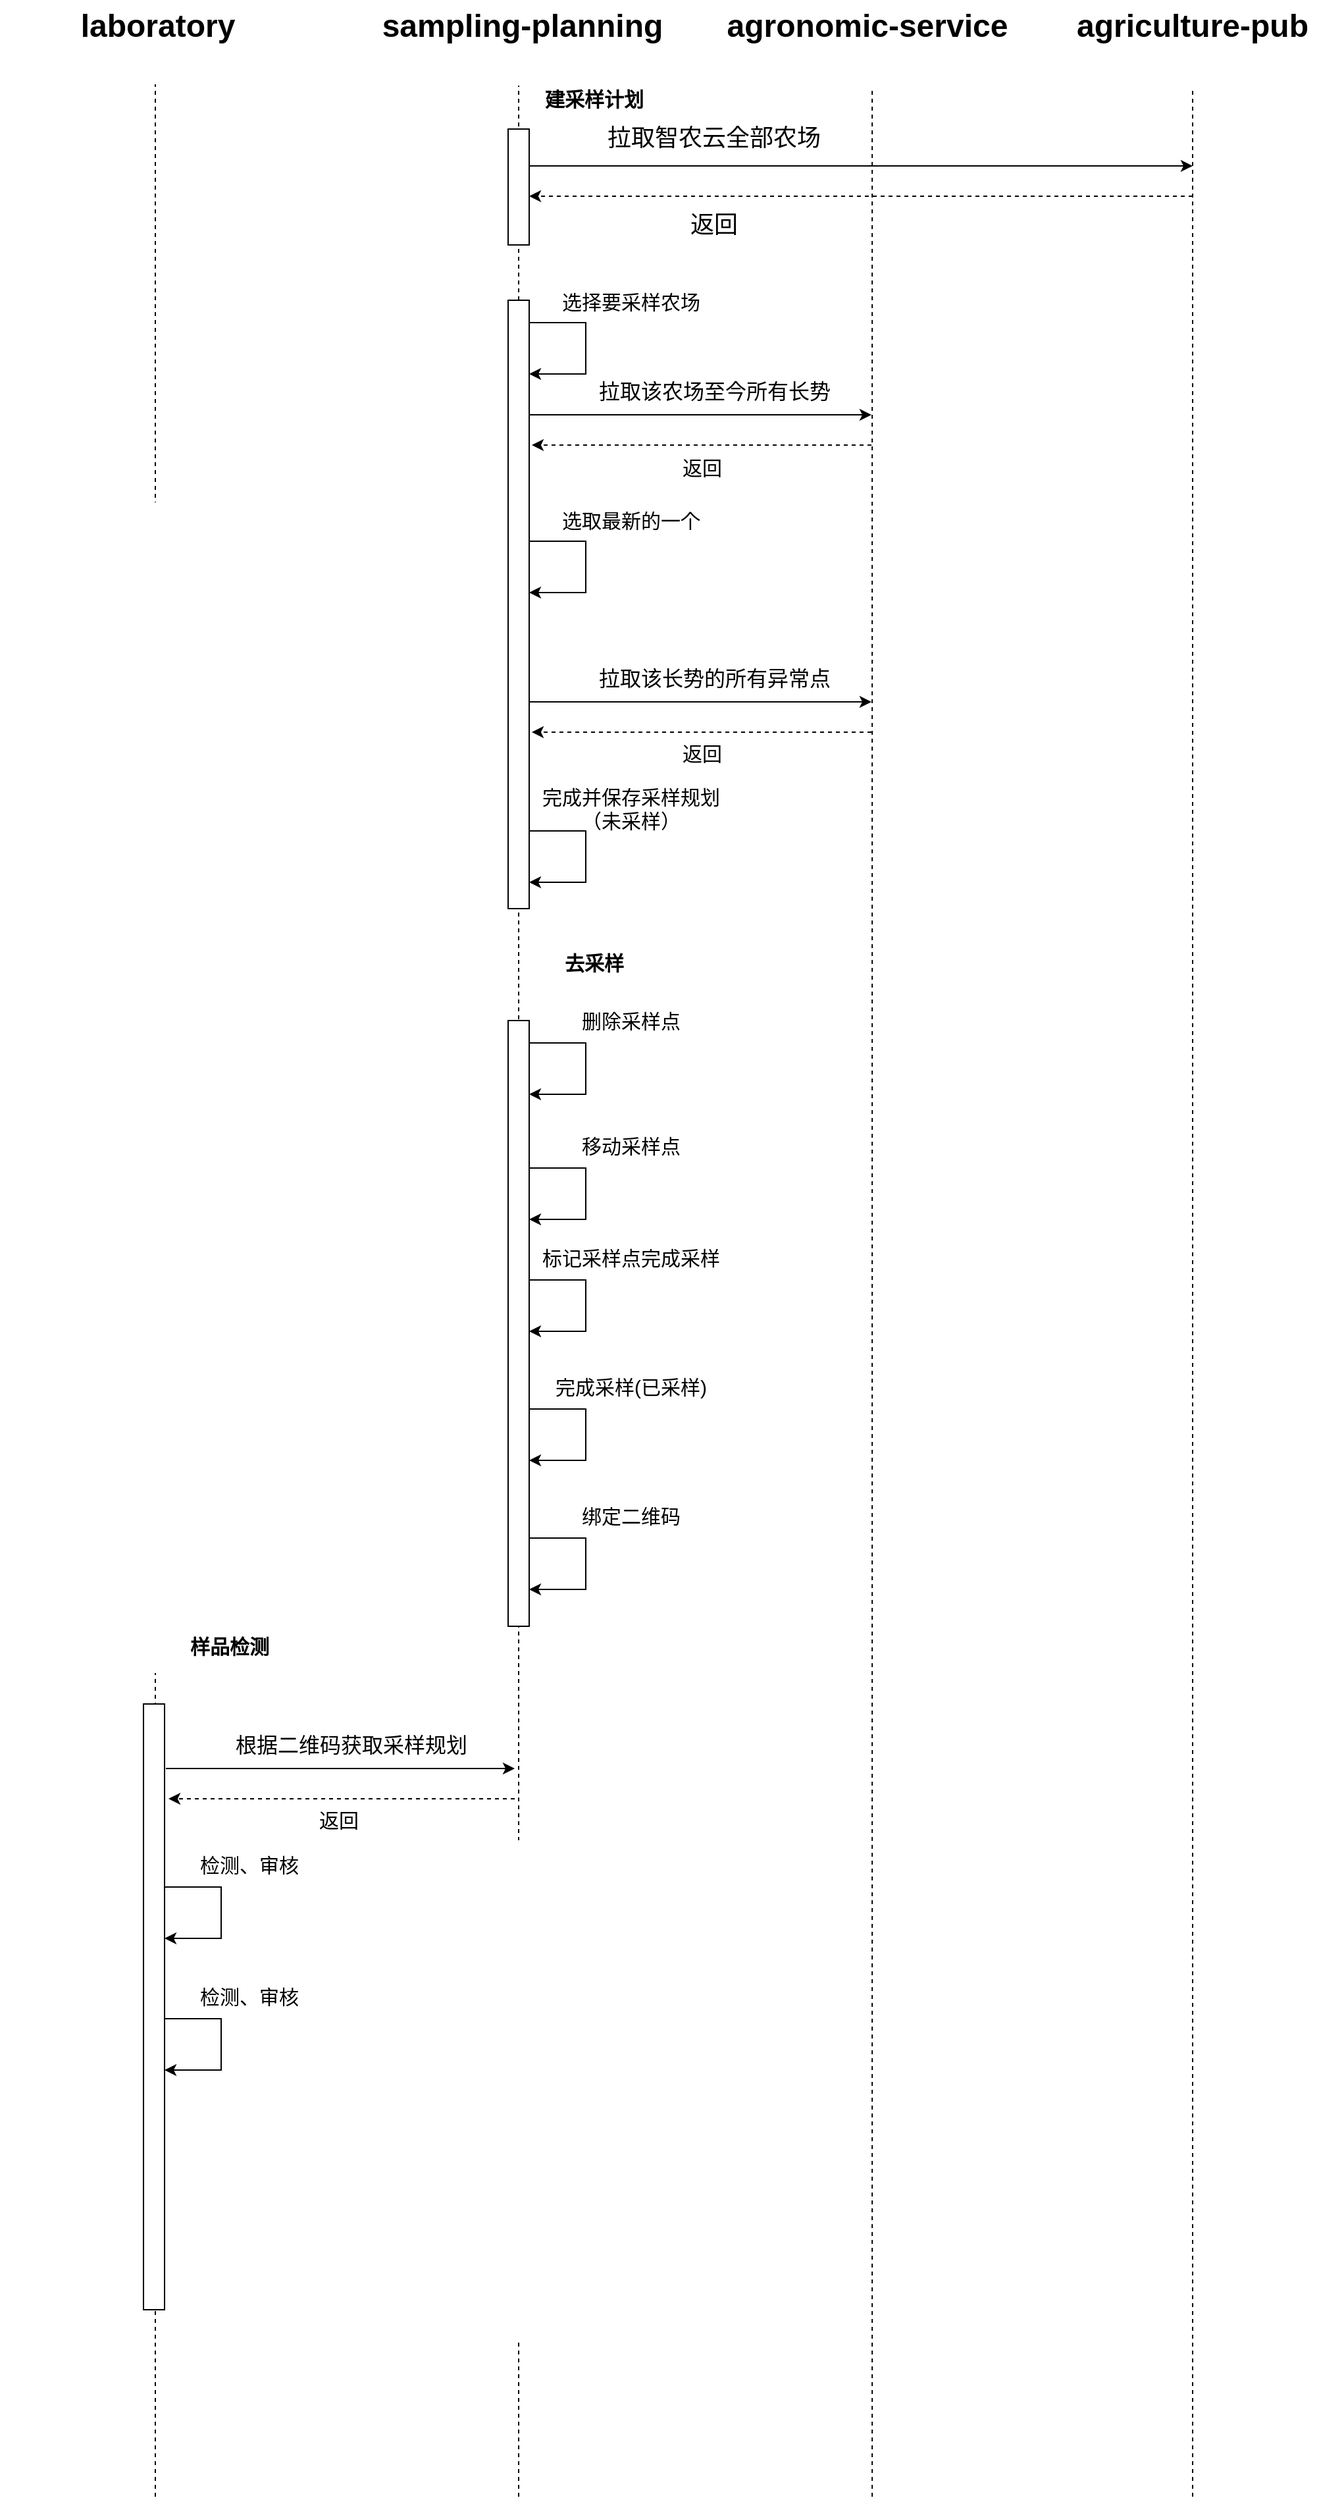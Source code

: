 <mxfile version="28.1.0">
  <diagram name="第 1 页" id="HEAbph3sUWfqRwcuv7hl">
    <mxGraphModel dx="2993" dy="2738" grid="0" gridSize="10" guides="1" tooltips="1" connect="1" arrows="1" fold="1" page="0" pageScale="1" pageWidth="827" pageHeight="1169" math="0" shadow="0">
      <root>
        <mxCell id="0" />
        <mxCell id="1" parent="0" />
        <mxCell id="rphOo0Vk9jjCKU_iD-gh-1" value="" style="endArrow=none;dashed=1;html=1;rounded=0;" edge="1" parent="1">
          <mxGeometry width="50" height="50" relative="1" as="geometry">
            <mxPoint x="132" y="700" as="sourcePoint" />
            <mxPoint x="132" y="-1131" as="targetPoint" />
          </mxGeometry>
        </mxCell>
        <mxCell id="rphOo0Vk9jjCKU_iD-gh-2" value="" style="endArrow=none;dashed=1;html=1;rounded=0;" edge="1" parent="1">
          <mxGeometry width="50" height="50" relative="1" as="geometry">
            <mxPoint x="400.58" y="700" as="sourcePoint" />
            <mxPoint x="400.58" y="-1129" as="targetPoint" />
          </mxGeometry>
        </mxCell>
        <mxCell id="rphOo0Vk9jjCKU_iD-gh-3" value="&lt;font style=&quot;font-size: 24px;&quot;&gt;sampling-planning&lt;/font&gt;" style="text;html=1;align=center;verticalAlign=middle;whiteSpace=wrap;rounded=0;fontStyle=1;fontSize=29;" vertex="1" parent="1">
          <mxGeometry x="15" y="-1193" width="240" height="30" as="geometry" />
        </mxCell>
        <mxCell id="rphOo0Vk9jjCKU_iD-gh-4" value="&lt;font style=&quot;font-size: 24px;&quot;&gt;agronomic-service&lt;/font&gt;" style="text;html=1;align=center;verticalAlign=middle;whiteSpace=wrap;rounded=0;fontStyle=1;fontSize=29;" vertex="1" parent="1">
          <mxGeometry x="287" y="-1193" width="220" height="30" as="geometry" />
        </mxCell>
        <mxCell id="rphOo0Vk9jjCKU_iD-gh-7" value="" style="endArrow=none;dashed=1;html=1;rounded=0;" edge="1" parent="1">
          <mxGeometry width="50" height="50" relative="1" as="geometry">
            <mxPoint x="644" y="700" as="sourcePoint" />
            <mxPoint x="644" y="-1129" as="targetPoint" />
          </mxGeometry>
        </mxCell>
        <mxCell id="rphOo0Vk9jjCKU_iD-gh-8" value="&lt;font style=&quot;font-size: 24px;&quot;&gt;agriculture-pub&lt;/font&gt;" style="text;html=1;align=center;verticalAlign=middle;whiteSpace=wrap;rounded=0;fontStyle=1;fontSize=29;" vertex="1" parent="1">
          <mxGeometry x="549" y="-1193" width="190" height="30" as="geometry" />
        </mxCell>
        <mxCell id="rphOo0Vk9jjCKU_iD-gh-12" value="" style="endArrow=classic;html=1;rounded=0;" edge="1" parent="1">
          <mxGeometry width="50" height="50" relative="1" as="geometry">
            <mxPoint x="134" y="-1070" as="sourcePoint" />
            <mxPoint x="644" y="-1070" as="targetPoint" />
          </mxGeometry>
        </mxCell>
        <mxCell id="rphOo0Vk9jjCKU_iD-gh-13" value="&lt;font style=&quot;font-size: 18px;&quot;&gt;拉取智农云全部农场&lt;/font&gt;" style="text;html=1;align=center;verticalAlign=middle;whiteSpace=wrap;rounded=0;" vertex="1" parent="1">
          <mxGeometry x="193" y="-1106" width="175" height="30" as="geometry" />
        </mxCell>
        <mxCell id="rphOo0Vk9jjCKU_iD-gh-14" value="" style="endArrow=none;dashed=1;html=1;rounded=0;" edge="1" parent="1">
          <mxGeometry width="50" height="50" relative="1" as="geometry">
            <mxPoint x="-144" y="700" as="sourcePoint" />
            <mxPoint x="-144" y="-1132" as="targetPoint" />
          </mxGeometry>
        </mxCell>
        <mxCell id="rphOo0Vk9jjCKU_iD-gh-15" value="&lt;font style=&quot;font-size: 24px;&quot;&gt;laboratory&lt;/font&gt;" style="text;html=1;align=center;verticalAlign=middle;whiteSpace=wrap;rounded=0;fontStyle=1;fontSize=29;" vertex="1" parent="1">
          <mxGeometry x="-262" y="-1193" width="240" height="30" as="geometry" />
        </mxCell>
        <mxCell id="rphOo0Vk9jjCKU_iD-gh-17" value="" style="endArrow=classic;html=1;rounded=0;dashed=1;" edge="1" parent="1">
          <mxGeometry width="50" height="50" relative="1" as="geometry">
            <mxPoint x="644" y="-1047" as="sourcePoint" />
            <mxPoint x="140" y="-1047" as="targetPoint" />
          </mxGeometry>
        </mxCell>
        <mxCell id="rphOo0Vk9jjCKU_iD-gh-18" value="&lt;span style=&quot;font-size: 18px;&quot;&gt;返回&lt;/span&gt;" style="text;html=1;align=center;verticalAlign=middle;whiteSpace=wrap;rounded=0;" vertex="1" parent="1">
          <mxGeometry x="193" y="-1040" width="175" height="30" as="geometry" />
        </mxCell>
        <mxCell id="rphOo0Vk9jjCKU_iD-gh-19" value="" style="rounded=0;whiteSpace=wrap;html=1;" vertex="1" parent="1">
          <mxGeometry x="124" y="-1098" width="16" height="88" as="geometry" />
        </mxCell>
        <mxCell id="rphOo0Vk9jjCKU_iD-gh-20" value="" style="rounded=0;whiteSpace=wrap;html=1;" vertex="1" parent="1">
          <mxGeometry x="124" y="-968" width="16" height="462" as="geometry" />
        </mxCell>
        <mxCell id="rphOo0Vk9jjCKU_iD-gh-22" value="" style="endArrow=classic;html=1;rounded=0;" edge="1" parent="1">
          <mxGeometry width="50" height="50" relative="1" as="geometry">
            <mxPoint x="140" y="-951" as="sourcePoint" />
            <mxPoint x="140" y="-912" as="targetPoint" />
            <Array as="points">
              <mxPoint x="183" y="-951" />
              <mxPoint x="183" y="-912" />
            </Array>
          </mxGeometry>
        </mxCell>
        <mxCell id="rphOo0Vk9jjCKU_iD-gh-23" value="&lt;font style=&quot;font-size: 15px;&quot;&gt;选择要采样农场&lt;/font&gt;" style="text;html=1;align=center;verticalAlign=middle;whiteSpace=wrap;rounded=0;" vertex="1" parent="1">
          <mxGeometry x="130" y="-982" width="175" height="30" as="geometry" />
        </mxCell>
        <mxCell id="rphOo0Vk9jjCKU_iD-gh-24" value="" style="endArrow=classic;html=1;rounded=0;" edge="1" parent="1">
          <mxGeometry width="50" height="50" relative="1" as="geometry">
            <mxPoint x="140" y="-881" as="sourcePoint" />
            <mxPoint x="400" y="-881" as="targetPoint" />
          </mxGeometry>
        </mxCell>
        <mxCell id="rphOo0Vk9jjCKU_iD-gh-25" value="&lt;font&gt;拉取该农场至今所有长势&lt;/font&gt;" style="text;html=1;align=center;verticalAlign=middle;whiteSpace=wrap;rounded=0;fontSize=16;" vertex="1" parent="1">
          <mxGeometry x="183.5" y="-914" width="194" height="30" as="geometry" />
        </mxCell>
        <mxCell id="rphOo0Vk9jjCKU_iD-gh-26" value="" style="endArrow=classic;html=1;rounded=0;dashed=1;" edge="1" parent="1">
          <mxGeometry width="50" height="50" relative="1" as="geometry">
            <mxPoint x="400" y="-858" as="sourcePoint" />
            <mxPoint x="142" y="-858" as="targetPoint" />
          </mxGeometry>
        </mxCell>
        <mxCell id="rphOo0Vk9jjCKU_iD-gh-27" value="&lt;span style=&quot;font-size: 15px;&quot;&gt;返回&lt;/span&gt;" style="text;html=1;align=center;verticalAlign=middle;whiteSpace=wrap;rounded=0;" vertex="1" parent="1">
          <mxGeometry x="183.5" y="-856" width="175" height="30" as="geometry" />
        </mxCell>
        <mxCell id="rphOo0Vk9jjCKU_iD-gh-29" value="" style="endArrow=classic;html=1;rounded=0;" edge="1" parent="1">
          <mxGeometry width="50" height="50" relative="1" as="geometry">
            <mxPoint x="140" y="-785" as="sourcePoint" />
            <mxPoint x="140" y="-746" as="targetPoint" />
            <Array as="points">
              <mxPoint x="183" y="-785" />
              <mxPoint x="183" y="-746" />
            </Array>
          </mxGeometry>
        </mxCell>
        <mxCell id="rphOo0Vk9jjCKU_iD-gh-30" value="&lt;font style=&quot;font-size: 15px;&quot;&gt;选取最新的一个&lt;/font&gt;" style="text;html=1;align=center;verticalAlign=middle;whiteSpace=wrap;rounded=0;" vertex="1" parent="1">
          <mxGeometry x="130" y="-816" width="175" height="30" as="geometry" />
        </mxCell>
        <mxCell id="rphOo0Vk9jjCKU_iD-gh-31" value="" style="endArrow=classic;html=1;rounded=0;" edge="1" parent="1">
          <mxGeometry width="50" height="50" relative="1" as="geometry">
            <mxPoint x="140" y="-663" as="sourcePoint" />
            <mxPoint x="400" y="-663" as="targetPoint" />
          </mxGeometry>
        </mxCell>
        <mxCell id="rphOo0Vk9jjCKU_iD-gh-32" value="&lt;font&gt;拉取该长势的所有异常点&lt;/font&gt;" style="text;html=1;align=center;verticalAlign=middle;whiteSpace=wrap;rounded=0;fontSize=16;" vertex="1" parent="1">
          <mxGeometry x="183.5" y="-696" width="194" height="30" as="geometry" />
        </mxCell>
        <mxCell id="rphOo0Vk9jjCKU_iD-gh-33" value="" style="endArrow=classic;html=1;rounded=0;dashed=1;" edge="1" parent="1">
          <mxGeometry width="50" height="50" relative="1" as="geometry">
            <mxPoint x="400" y="-640" as="sourcePoint" />
            <mxPoint x="142" y="-640" as="targetPoint" />
          </mxGeometry>
        </mxCell>
        <mxCell id="rphOo0Vk9jjCKU_iD-gh-34" value="&lt;span style=&quot;font-size: 15px;&quot;&gt;返回&lt;/span&gt;" style="text;html=1;align=center;verticalAlign=middle;whiteSpace=wrap;rounded=0;" vertex="1" parent="1">
          <mxGeometry x="183.5" y="-639" width="175" height="30" as="geometry" />
        </mxCell>
        <mxCell id="rphOo0Vk9jjCKU_iD-gh-35" value="" style="endArrow=classic;html=1;rounded=0;" edge="1" parent="1">
          <mxGeometry width="50" height="50" relative="1" as="geometry">
            <mxPoint x="140" y="-565" as="sourcePoint" />
            <mxPoint x="140" y="-526" as="targetPoint" />
            <Array as="points">
              <mxPoint x="183" y="-565" />
              <mxPoint x="183" y="-526" />
            </Array>
          </mxGeometry>
        </mxCell>
        <mxCell id="rphOo0Vk9jjCKU_iD-gh-36" value="&lt;font style=&quot;font-size: 15px;&quot;&gt;完成并保存采样规划&lt;/font&gt;&lt;div&gt;&lt;font style=&quot;font-size: 15px;&quot;&gt;（未采样）&lt;/font&gt;&lt;/div&gt;" style="text;html=1;align=center;verticalAlign=middle;whiteSpace=wrap;rounded=0;" vertex="1" parent="1">
          <mxGeometry x="130" y="-597" width="175" height="30" as="geometry" />
        </mxCell>
        <mxCell id="rphOo0Vk9jjCKU_iD-gh-37" value="" style="rounded=0;whiteSpace=wrap;html=1;" vertex="1" parent="1">
          <mxGeometry x="124" y="-421" width="16" height="460" as="geometry" />
        </mxCell>
        <mxCell id="rphOo0Vk9jjCKU_iD-gh-38" value="" style="endArrow=classic;html=1;rounded=0;" edge="1" parent="1">
          <mxGeometry width="50" height="50" relative="1" as="geometry">
            <mxPoint x="140" y="-404" as="sourcePoint" />
            <mxPoint x="140" y="-365" as="targetPoint" />
            <Array as="points">
              <mxPoint x="183" y="-404" />
              <mxPoint x="183" y="-365" />
            </Array>
          </mxGeometry>
        </mxCell>
        <mxCell id="rphOo0Vk9jjCKU_iD-gh-39" value="&lt;span&gt;去采样&lt;/span&gt;" style="text;html=1;align=center;verticalAlign=middle;whiteSpace=wrap;rounded=0;fontStyle=1;fontSize=15;" vertex="1" parent="1">
          <mxGeometry x="102" y="-480" width="175" height="30" as="geometry" />
        </mxCell>
        <mxCell id="rphOo0Vk9jjCKU_iD-gh-40" value="&lt;span&gt;建采样计划&lt;/span&gt;" style="text;html=1;align=center;verticalAlign=middle;whiteSpace=wrap;rounded=0;fontStyle=1;fontSize=15;" vertex="1" parent="1">
          <mxGeometry x="102" y="-1136" width="175" height="30" as="geometry" />
        </mxCell>
        <mxCell id="rphOo0Vk9jjCKU_iD-gh-41" value="&lt;span style=&quot;font-size: 15px;&quot;&gt;删除采样点&lt;/span&gt;" style="text;html=1;align=center;verticalAlign=middle;whiteSpace=wrap;rounded=0;" vertex="1" parent="1">
          <mxGeometry x="130" y="-436" width="175" height="30" as="geometry" />
        </mxCell>
        <mxCell id="rphOo0Vk9jjCKU_iD-gh-42" value="" style="endArrow=classic;html=1;rounded=0;" edge="1" parent="1">
          <mxGeometry width="50" height="50" relative="1" as="geometry">
            <mxPoint x="140" y="-309" as="sourcePoint" />
            <mxPoint x="140" y="-270" as="targetPoint" />
            <Array as="points">
              <mxPoint x="183" y="-309" />
              <mxPoint x="183" y="-270" />
            </Array>
          </mxGeometry>
        </mxCell>
        <mxCell id="rphOo0Vk9jjCKU_iD-gh-43" value="&lt;span style=&quot;font-size: 15px;&quot;&gt;移动采样点&lt;/span&gt;" style="text;html=1;align=center;verticalAlign=middle;whiteSpace=wrap;rounded=0;" vertex="1" parent="1">
          <mxGeometry x="130" y="-341" width="175" height="30" as="geometry" />
        </mxCell>
        <mxCell id="rphOo0Vk9jjCKU_iD-gh-44" value="" style="endArrow=classic;html=1;rounded=0;" edge="1" parent="1">
          <mxGeometry width="50" height="50" relative="1" as="geometry">
            <mxPoint x="140" y="-224" as="sourcePoint" />
            <mxPoint x="140" y="-185" as="targetPoint" />
            <Array as="points">
              <mxPoint x="183" y="-224" />
              <mxPoint x="183" y="-185" />
            </Array>
          </mxGeometry>
        </mxCell>
        <mxCell id="rphOo0Vk9jjCKU_iD-gh-45" value="&lt;span style=&quot;font-size: 15px;&quot;&gt;标记采样点完成采样&lt;/span&gt;" style="text;html=1;align=center;verticalAlign=middle;whiteSpace=wrap;rounded=0;" vertex="1" parent="1">
          <mxGeometry x="130" y="-256" width="175" height="30" as="geometry" />
        </mxCell>
        <mxCell id="rphOo0Vk9jjCKU_iD-gh-46" value="" style="endArrow=classic;html=1;rounded=0;" edge="1" parent="1">
          <mxGeometry width="50" height="50" relative="1" as="geometry">
            <mxPoint x="140" y="-126" as="sourcePoint" />
            <mxPoint x="140" y="-87" as="targetPoint" />
            <Array as="points">
              <mxPoint x="183" y="-126" />
              <mxPoint x="183" y="-87" />
            </Array>
          </mxGeometry>
        </mxCell>
        <mxCell id="rphOo0Vk9jjCKU_iD-gh-47" value="&lt;span style=&quot;font-size: 15px;&quot;&gt;完成采样(&lt;/span&gt;&lt;span style=&quot;font-size: 15px; background-color: transparent; color: light-dark(rgb(0, 0, 0), rgb(255, 255, 255));&quot;&gt;已采样)&lt;/span&gt;" style="text;html=1;align=center;verticalAlign=middle;whiteSpace=wrap;rounded=0;" vertex="1" parent="1">
          <mxGeometry x="130" y="-158" width="175" height="30" as="geometry" />
        </mxCell>
        <mxCell id="rphOo0Vk9jjCKU_iD-gh-48" value="" style="endArrow=classic;html=1;rounded=0;" edge="1" parent="1">
          <mxGeometry width="50" height="50" relative="1" as="geometry">
            <mxPoint x="140" y="-28" as="sourcePoint" />
            <mxPoint x="140" y="11" as="targetPoint" />
            <Array as="points">
              <mxPoint x="183" y="-28" />
              <mxPoint x="183" y="11" />
            </Array>
          </mxGeometry>
        </mxCell>
        <mxCell id="rphOo0Vk9jjCKU_iD-gh-49" value="&lt;span style=&quot;font-size: 15px;&quot;&gt;绑定二维码&lt;/span&gt;" style="text;html=1;align=center;verticalAlign=middle;whiteSpace=wrap;rounded=0;" vertex="1" parent="1">
          <mxGeometry x="130" y="-60" width="175" height="30" as="geometry" />
        </mxCell>
        <mxCell id="rphOo0Vk9jjCKU_iD-gh-50" value="" style="rounded=0;whiteSpace=wrap;html=1;" vertex="1" parent="1">
          <mxGeometry x="-153" y="98" width="16" height="460" as="geometry" />
        </mxCell>
        <mxCell id="rphOo0Vk9jjCKU_iD-gh-51" value="&lt;span&gt;样品检测&lt;/span&gt;" style="text;html=1;align=center;verticalAlign=middle;whiteSpace=wrap;rounded=0;fontStyle=1;fontSize=15;" vertex="1" parent="1">
          <mxGeometry x="-175" y="39" width="175" height="30" as="geometry" />
        </mxCell>
        <mxCell id="rphOo0Vk9jjCKU_iD-gh-52" value="" style="endArrow=classic;html=1;rounded=0;" edge="1" parent="1">
          <mxGeometry width="50" height="50" relative="1" as="geometry">
            <mxPoint x="-136" y="147" as="sourcePoint" />
            <mxPoint x="129" y="147" as="targetPoint" />
          </mxGeometry>
        </mxCell>
        <mxCell id="rphOo0Vk9jjCKU_iD-gh-53" value="&lt;font&gt;根据二维码获取采样规划&lt;/font&gt;" style="text;html=1;align=center;verticalAlign=middle;whiteSpace=wrap;rounded=0;fontSize=16;" vertex="1" parent="1">
          <mxGeometry x="-92.5" y="114" width="194" height="30" as="geometry" />
        </mxCell>
        <mxCell id="rphOo0Vk9jjCKU_iD-gh-54" value="" style="endArrow=classic;html=1;rounded=0;dashed=1;" edge="1" parent="1">
          <mxGeometry width="50" height="50" relative="1" as="geometry">
            <mxPoint x="129" y="170" as="sourcePoint" />
            <mxPoint x="-134" y="170" as="targetPoint" />
          </mxGeometry>
        </mxCell>
        <mxCell id="rphOo0Vk9jjCKU_iD-gh-55" value="&lt;span style=&quot;font-size: 15px;&quot;&gt;返回&lt;/span&gt;" style="text;html=1;align=center;verticalAlign=middle;whiteSpace=wrap;rounded=0;" vertex="1" parent="1">
          <mxGeometry x="-92.5" y="171" width="175" height="30" as="geometry" />
        </mxCell>
        <mxCell id="rphOo0Vk9jjCKU_iD-gh-56" value="" style="endArrow=classic;html=1;rounded=0;" edge="1" parent="1">
          <mxGeometry width="50" height="50" relative="1" as="geometry">
            <mxPoint x="-137" y="237" as="sourcePoint" />
            <mxPoint x="-137" y="276" as="targetPoint" />
            <Array as="points">
              <mxPoint x="-94" y="237" />
              <mxPoint x="-94" y="276" />
            </Array>
          </mxGeometry>
        </mxCell>
        <mxCell id="rphOo0Vk9jjCKU_iD-gh-57" value="&lt;span style=&quot;font-size: 15px;&quot;&gt;检测、审核&lt;/span&gt;" style="text;html=1;align=center;verticalAlign=middle;whiteSpace=wrap;rounded=0;" vertex="1" parent="1">
          <mxGeometry x="-160" y="205" width="175" height="30" as="geometry" />
        </mxCell>
        <mxCell id="rphOo0Vk9jjCKU_iD-gh-58" value="" style="endArrow=classic;html=1;rounded=0;" edge="1" parent="1">
          <mxGeometry width="50" height="50" relative="1" as="geometry">
            <mxPoint x="-137" y="337" as="sourcePoint" />
            <mxPoint x="-137" y="376" as="targetPoint" />
            <Array as="points">
              <mxPoint x="-94" y="337" />
              <mxPoint x="-94" y="376" />
            </Array>
          </mxGeometry>
        </mxCell>
        <mxCell id="rphOo0Vk9jjCKU_iD-gh-59" value="&lt;span style=&quot;font-size: 15px;&quot;&gt;检测、审核&lt;/span&gt;" style="text;html=1;align=center;verticalAlign=middle;whiteSpace=wrap;rounded=0;" vertex="1" parent="1">
          <mxGeometry x="-160" y="305" width="175" height="30" as="geometry" />
        </mxCell>
      </root>
    </mxGraphModel>
  </diagram>
</mxfile>
